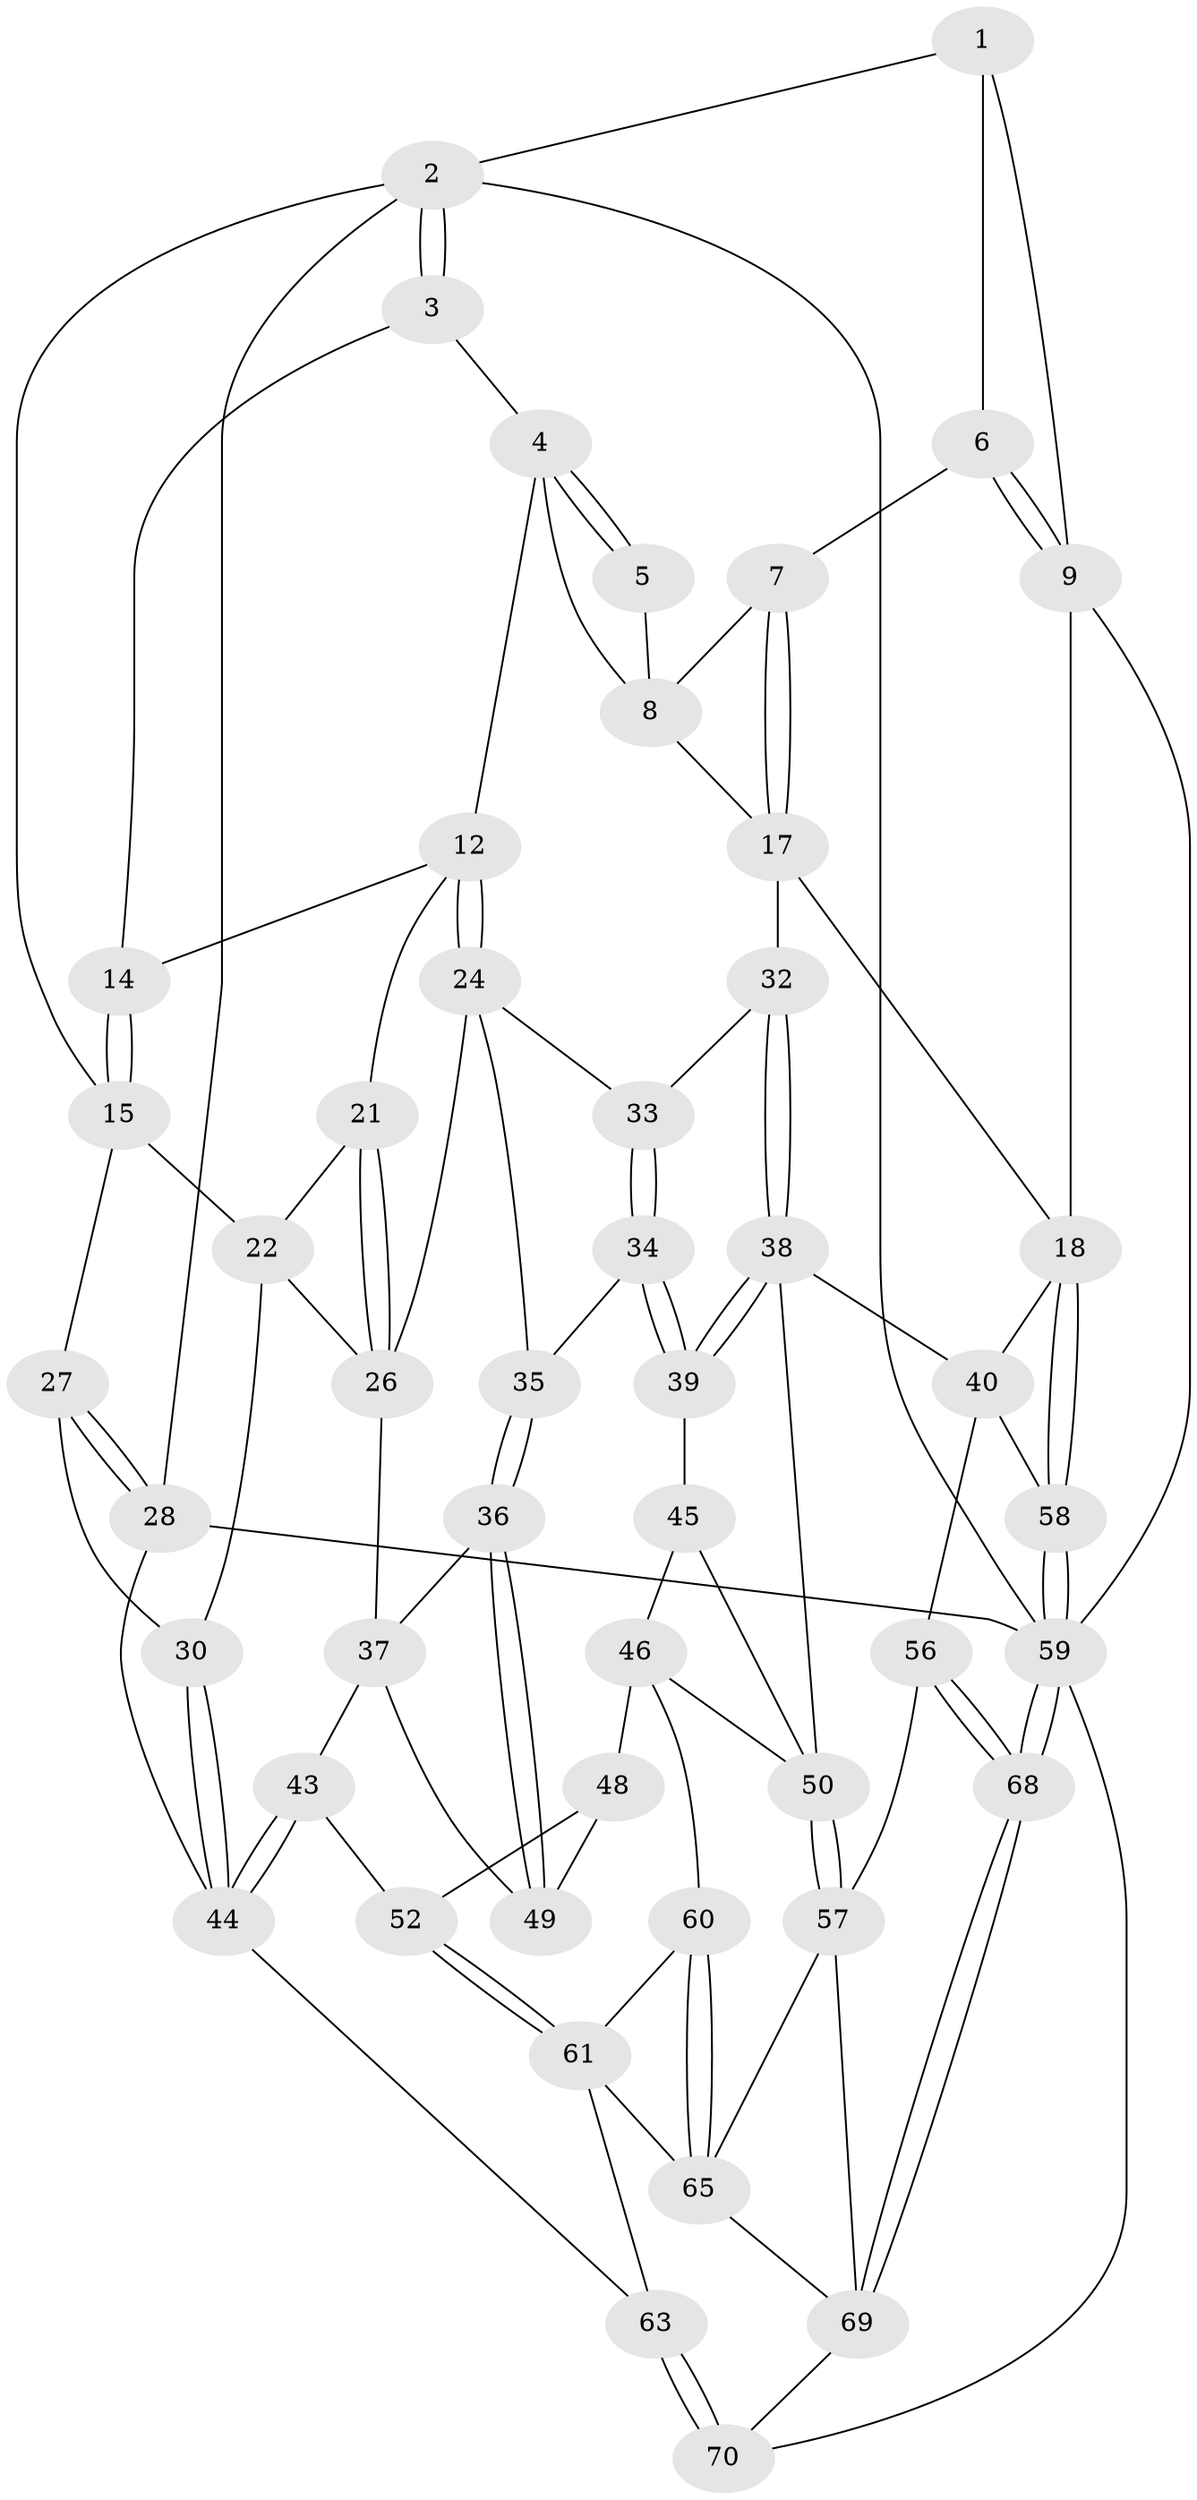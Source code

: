 // Generated by graph-tools (version 1.1) at 2025/24/03/03/25 07:24:32]
// undirected, 49 vertices, 111 edges
graph export_dot {
graph [start="1"]
  node [color=gray90,style=filled];
  1 [pos="+0.7499040881784114+0"];
  2 [pos="+0+0",super="+16"];
  3 [pos="+0.2188814403285041+0"];
  4 [pos="+0.547366433294508+0",super="+11"];
  5 [pos="+0.7064637666874588+0"];
  6 [pos="+0.9726548586897608+0.08594755548448442"];
  7 [pos="+0.8760224891986844+0.17172275146651853"];
  8 [pos="+0.7637830204050757+0.02813924596456942",super="+10"];
  9 [pos="+1+0.1751916419385528"];
  12 [pos="+0.563875257962127+0.28393791659406936",super="+13"];
  14 [pos="+0.2208256129883354+0"];
  15 [pos="+0.12266081776195853+0.20661753396554686",super="+23"];
  17 [pos="+0.8781017313066698+0.33168687079911763",super="+20"];
  18 [pos="+1+0.3978452082348732",super="+19"];
  21 [pos="+0.31679513663031017+0.2804933848818727"];
  22 [pos="+0.20708117437056045+0.3436746683882809",super="+29"];
  24 [pos="+0.5508922310192447+0.3368460019794268",super="+25"];
  26 [pos="+0.37460302357992936+0.3888038119650237",super="+31"];
  27 [pos="+0+0.48634771694068385"];
  28 [pos="+0+0.49282383814400915",super="+54"];
  30 [pos="+0.09195926719401244+0.4985904039085266"];
  32 [pos="+0.7606692576166545+0.45933173109320563"];
  33 [pos="+0.7217985102832675+0.4518661988119558"];
  34 [pos="+0.5893150564175663+0.5211784890154949"];
  35 [pos="+0.5318407381536348+0.4888124589872964"];
  36 [pos="+0.4835738629355624+0.5405042317102535"];
  37 [pos="+0.3144496588925669+0.49785633197857526",super="+42"];
  38 [pos="+0.7424404651934227+0.5797910253437633",super="+41"];
  39 [pos="+0.6396779458215794+0.575094802083134"];
  40 [pos="+0.835290368641141+0.62192793015895",super="+55"];
  43 [pos="+0.26378408088499095+0.6492986576055648"];
  44 [pos="+0.23570198867901462+0.665307343759634",super="+53"];
  45 [pos="+0.6319987091117452+0.5953083087798907"];
  46 [pos="+0.5818708314800992+0.6638957652531484",super="+47"];
  48 [pos="+0.47884013276848936+0.600973370553336"];
  49 [pos="+0.4765964447796448+0.5797399991346167"];
  50 [pos="+0.6946449021624485+0.7300003335631805",super="+51"];
  52 [pos="+0.3578737697930605+0.6854067876471621"];
  56 [pos="+0.8195979845370595+0.8127018645344428"];
  57 [pos="+0.7059158475564292+0.8091156482770311",super="+64"];
  58 [pos="+1+0.8453084197221572"];
  59 [pos="+1+1",super="+66"];
  60 [pos="+0.510928355089702+0.7249113854691857"];
  61 [pos="+0.4107812055016187+0.7377404622452951",super="+62"];
  63 [pos="+0.23029186041167943+0.8333458485038375"];
  65 [pos="+0.5622112926136086+0.8278964554995429",super="+67"];
  68 [pos="+0.7537289307226445+1"];
  69 [pos="+0.680190722903482+1",super="+71"];
  70 [pos="+0+1"];
  1 -- 2;
  1 -- 6;
  1 -- 9;
  2 -- 3;
  2 -- 3;
  2 -- 59;
  2 -- 28;
  2 -- 15;
  3 -- 4;
  3 -- 14;
  4 -- 5;
  4 -- 5;
  4 -- 12;
  4 -- 8;
  5 -- 8;
  6 -- 7;
  6 -- 9;
  6 -- 9;
  7 -- 8;
  7 -- 17;
  7 -- 17;
  8 -- 17;
  9 -- 18;
  9 -- 59;
  12 -- 24;
  12 -- 24;
  12 -- 21;
  12 -- 14;
  14 -- 15;
  14 -- 15;
  15 -- 27;
  15 -- 22;
  17 -- 32;
  17 -- 18;
  18 -- 58;
  18 -- 58;
  18 -- 40;
  21 -- 22;
  21 -- 26;
  21 -- 26;
  22 -- 26;
  22 -- 30;
  24 -- 33;
  24 -- 26;
  24 -- 35;
  26 -- 37;
  27 -- 28;
  27 -- 28;
  27 -- 30;
  28 -- 59;
  28 -- 44;
  30 -- 44;
  30 -- 44;
  32 -- 33;
  32 -- 38;
  32 -- 38;
  33 -- 34;
  33 -- 34;
  34 -- 35;
  34 -- 39;
  34 -- 39;
  35 -- 36;
  35 -- 36;
  36 -- 37;
  36 -- 49;
  36 -- 49;
  37 -- 49;
  37 -- 43;
  38 -- 39;
  38 -- 39;
  38 -- 40;
  38 -- 50;
  39 -- 45;
  40 -- 56;
  40 -- 58;
  43 -- 44;
  43 -- 44;
  43 -- 52;
  44 -- 63;
  45 -- 46;
  45 -- 50;
  46 -- 50;
  46 -- 48;
  46 -- 60;
  48 -- 49;
  48 -- 52;
  50 -- 57;
  50 -- 57;
  52 -- 61;
  52 -- 61;
  56 -- 57;
  56 -- 68;
  56 -- 68;
  57 -- 65;
  57 -- 69;
  58 -- 59;
  58 -- 59;
  59 -- 68;
  59 -- 68;
  59 -- 70;
  60 -- 61;
  60 -- 65;
  60 -- 65;
  61 -- 63;
  61 -- 65;
  63 -- 70;
  63 -- 70;
  65 -- 69;
  68 -- 69;
  68 -- 69;
  69 -- 70;
}
